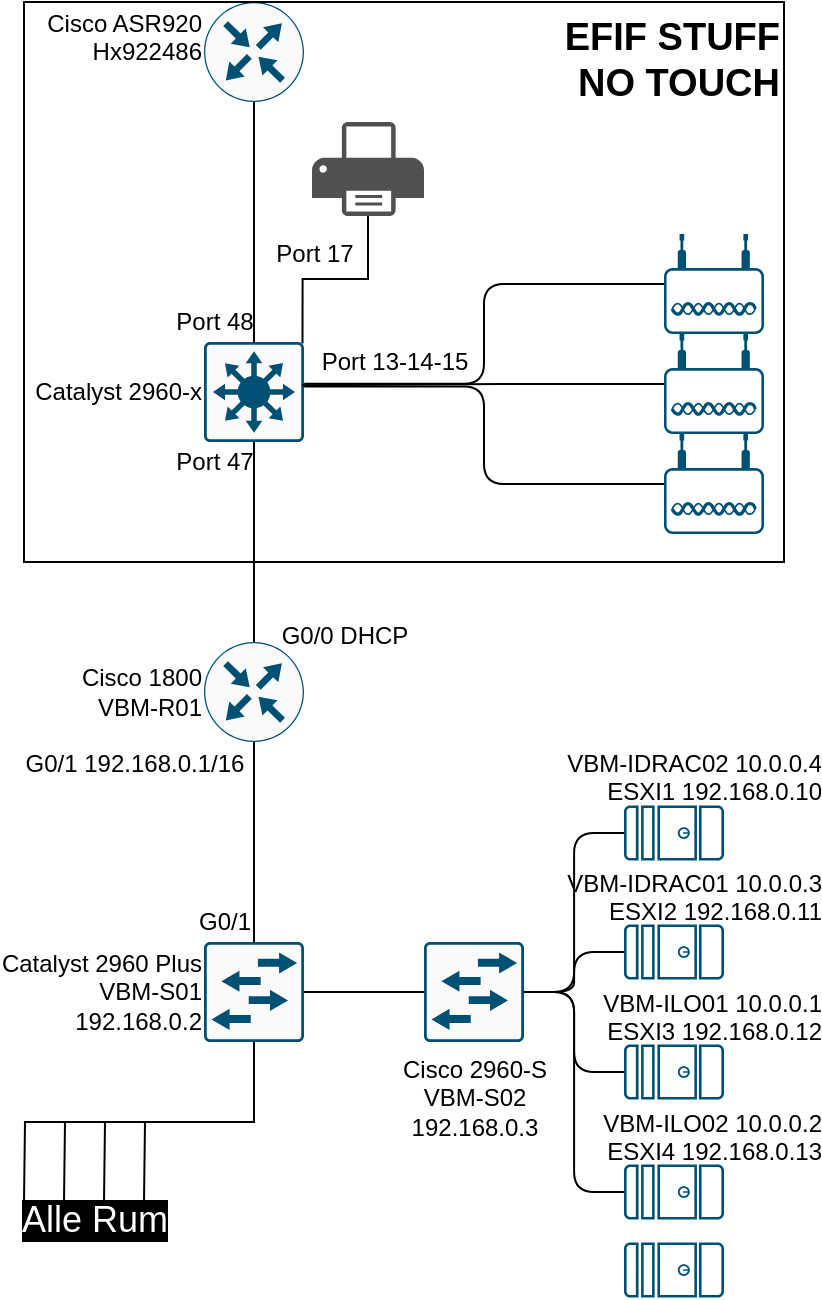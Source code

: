 <mxfile version="15.8.7" type="github">
  <diagram id="ppfziiVVInZV-qy0xaDF" name="Page-1">
    <mxGraphModel dx="1422" dy="780" grid="1" gridSize="10" guides="1" tooltips="1" connect="1" arrows="1" fold="1" page="1" pageScale="1" pageWidth="850" pageHeight="1100" math="0" shadow="0">
      <root>
        <mxCell id="0" />
        <mxCell id="1" parent="0" />
        <mxCell id="5dfUAcdPvlu-0EGSf2Pe-10" style="edgeStyle=orthogonalEdgeStyle;rounded=1;orthogonalLoop=1;jettySize=auto;html=1;entryX=0.5;entryY=0;entryDx=0;entryDy=0;entryPerimeter=0;endArrow=none;endFill=0;strokeColor=default;" parent="1" source="5dfUAcdPvlu-0EGSf2Pe-1" target="5dfUAcdPvlu-0EGSf2Pe-3" edge="1">
          <mxGeometry relative="1" as="geometry" />
        </mxCell>
        <mxCell id="5dfUAcdPvlu-0EGSf2Pe-1" value="&lt;div style=&quot;font-size: 12px;&quot;&gt;Cisco ASR920&lt;br style=&quot;font-size: 12px;&quot;&gt;Hx922486&lt;/div&gt;&lt;div style=&quot;font-size: 12px;&quot;&gt;&lt;br style=&quot;font-size: 12px;&quot;&gt;&lt;/div&gt;" style="sketch=0;points=[[0.5,0,0],[1,0.5,0],[0.5,1,0],[0,0.5,0],[0.145,0.145,0],[0.856,0.145,0],[0.855,0.856,0],[0.145,0.855,0]];verticalLabelPosition=middle;html=1;verticalAlign=middle;aspect=fixed;align=right;pointerEvents=1;shape=mxgraph.cisco19.rect;prIcon=router;fillColor=#FAFAFA;strokeColor=#005073;labelBackgroundColor=none;labelBorderColor=none;horizontal=1;labelPosition=left;fontSize=12;" parent="1" vertex="1">
          <mxGeometry x="410" y="90" width="50" height="50" as="geometry" />
        </mxCell>
        <mxCell id="5dfUAcdPvlu-0EGSf2Pe-9" style="edgeStyle=orthogonalEdgeStyle;rounded=1;orthogonalLoop=1;jettySize=auto;html=1;exitX=0.5;exitY=0;exitDx=0;exitDy=0;exitPerimeter=0;entryX=0.5;entryY=1;entryDx=0;entryDy=0;entryPerimeter=0;endArrow=none;endFill=0;strokeColor=default;" parent="1" source="5dfUAcdPvlu-0EGSf2Pe-2" target="5dfUAcdPvlu-0EGSf2Pe-3" edge="1">
          <mxGeometry relative="1" as="geometry" />
        </mxCell>
        <mxCell id="5dfUAcdPvlu-0EGSf2Pe-2" value="&lt;div&gt;Cisco 1800&lt;/div&gt;&lt;div&gt;VBM-R01&lt;br&gt;&lt;/div&gt;" style="sketch=0;points=[[0.5,0,0],[1,0.5,0],[0.5,1,0],[0,0.5,0],[0.145,0.145,0],[0.856,0.145,0],[0.855,0.856,0],[0.145,0.855,0]];verticalLabelPosition=middle;html=1;verticalAlign=middle;aspect=fixed;align=right;pointerEvents=1;shape=mxgraph.cisco19.rect;prIcon=router;fillColor=#FAFAFA;strokeColor=#005073;labelPosition=left;" parent="1" vertex="1">
          <mxGeometry x="410" y="410" width="50" height="50" as="geometry" />
        </mxCell>
        <mxCell id="KE-paRDOmHkB9Fc1bpKS-12" style="edgeStyle=orthogonalEdgeStyle;rounded=0;orthogonalLoop=1;jettySize=auto;html=1;exitX=0.985;exitY=0.015;exitDx=0;exitDy=0;exitPerimeter=0;fontSize=12;fontColor=default;endArrow=none;endFill=0;" edge="1" parent="1" source="5dfUAcdPvlu-0EGSf2Pe-3" target="KE-paRDOmHkB9Fc1bpKS-11">
          <mxGeometry relative="1" as="geometry" />
        </mxCell>
        <mxCell id="5dfUAcdPvlu-0EGSf2Pe-3" value="Catalyst 2960-x" style="sketch=0;points=[[0.015,0.015,0],[0.985,0.015,0],[0.985,0.985,0],[0.015,0.985,0],[0.25,0,0],[0.5,0,0],[0.75,0,0],[1,0.25,0],[1,0.5,0],[1,0.75,0],[0.75,1,0],[0.5,1,0],[0.25,1,0],[0,0.75,0],[0,0.5,0],[0,0.25,0]];verticalLabelPosition=middle;html=1;verticalAlign=middle;aspect=fixed;align=right;pointerEvents=1;shape=mxgraph.cisco19.rect;prIcon=l3_switch;fillColor=#FAFAFA;strokeColor=#005073;horizontal=1;labelPosition=left;" parent="1" vertex="1">
          <mxGeometry x="410" y="260" width="50" height="50" as="geometry" />
        </mxCell>
        <mxCell id="5dfUAcdPvlu-0EGSf2Pe-8" style="edgeStyle=orthogonalEdgeStyle;rounded=1;orthogonalLoop=1;jettySize=auto;html=1;exitX=0.5;exitY=0;exitDx=0;exitDy=0;exitPerimeter=0;entryX=0.5;entryY=1;entryDx=0;entryDy=0;entryPerimeter=0;endArrow=none;endFill=0;strokeColor=default;" parent="1" source="5dfUAcdPvlu-0EGSf2Pe-4" target="5dfUAcdPvlu-0EGSf2Pe-2" edge="1">
          <mxGeometry relative="1" as="geometry" />
        </mxCell>
        <mxCell id="5dfUAcdPvlu-0EGSf2Pe-37" style="edgeStyle=orthogonalEdgeStyle;rounded=1;orthogonalLoop=1;jettySize=auto;html=1;entryX=0;entryY=0.5;entryDx=0;entryDy=0;entryPerimeter=0;fontSize=12;endArrow=none;endFill=0;strokeColor=default;" parent="1" source="5dfUAcdPvlu-0EGSf2Pe-4" target="5dfUAcdPvlu-0EGSf2Pe-5" edge="1">
          <mxGeometry relative="1" as="geometry" />
        </mxCell>
        <mxCell id="KE-paRDOmHkB9Fc1bpKS-16" style="edgeStyle=orthogonalEdgeStyle;rounded=0;orthogonalLoop=1;jettySize=auto;html=1;exitX=0.5;exitY=1;exitDx=0;exitDy=0;exitPerimeter=0;fontSize=12;fontColor=default;endArrow=none;endFill=0;" edge="1" parent="1" source="5dfUAcdPvlu-0EGSf2Pe-4">
          <mxGeometry relative="1" as="geometry">
            <mxPoint x="320" y="690" as="targetPoint" />
          </mxGeometry>
        </mxCell>
        <mxCell id="KE-paRDOmHkB9Fc1bpKS-17" style="edgeStyle=orthogonalEdgeStyle;rounded=0;orthogonalLoop=1;jettySize=auto;html=1;exitX=0.5;exitY=1;exitDx=0;exitDy=0;exitPerimeter=0;fontSize=12;fontColor=default;endArrow=none;endFill=0;" edge="1" parent="1" source="5dfUAcdPvlu-0EGSf2Pe-4">
          <mxGeometry relative="1" as="geometry">
            <mxPoint x="340" y="690" as="targetPoint" />
          </mxGeometry>
        </mxCell>
        <mxCell id="KE-paRDOmHkB9Fc1bpKS-18" style="edgeStyle=orthogonalEdgeStyle;rounded=0;orthogonalLoop=1;jettySize=auto;html=1;exitX=0.5;exitY=1;exitDx=0;exitDy=0;exitPerimeter=0;fontSize=12;fontColor=default;endArrow=none;endFill=0;" edge="1" parent="1" source="5dfUAcdPvlu-0EGSf2Pe-4">
          <mxGeometry relative="1" as="geometry">
            <mxPoint x="360" y="690" as="targetPoint" />
          </mxGeometry>
        </mxCell>
        <mxCell id="KE-paRDOmHkB9Fc1bpKS-19" style="edgeStyle=orthogonalEdgeStyle;rounded=0;orthogonalLoop=1;jettySize=auto;html=1;exitX=0.5;exitY=1;exitDx=0;exitDy=0;exitPerimeter=0;fontSize=12;fontColor=default;endArrow=none;endFill=0;" edge="1" parent="1" source="5dfUAcdPvlu-0EGSf2Pe-4">
          <mxGeometry relative="1" as="geometry">
            <mxPoint x="380" y="690" as="targetPoint" />
          </mxGeometry>
        </mxCell>
        <mxCell id="5dfUAcdPvlu-0EGSf2Pe-4" value="&lt;div&gt;Catalyst 2960 Plus&lt;/div&gt;&lt;div&gt;VBM-S01&lt;br&gt;&lt;/div&gt;&lt;div&gt;192.168.0.2&lt;br&gt;&lt;/div&gt;" style="sketch=0;points=[[0.015,0.015,0],[0.985,0.015,0],[0.985,0.985,0],[0.015,0.985,0],[0.25,0,0],[0.5,0,0],[0.75,0,0],[1,0.25,0],[1,0.5,0],[1,0.75,0],[0.75,1,0],[0.5,1,0],[0.25,1,0],[0,0.75,0],[0,0.5,0],[0,0.25,0]];verticalLabelPosition=middle;html=1;verticalAlign=middle;aspect=fixed;align=right;pointerEvents=1;shape=mxgraph.cisco19.rect;prIcon=l2_switch;fillColor=#FAFAFA;strokeColor=#005073;labelPosition=left;" parent="1" vertex="1">
          <mxGeometry x="410" y="560" width="50" height="50" as="geometry" />
        </mxCell>
        <mxCell id="5dfUAcdPvlu-0EGSf2Pe-38" style="edgeStyle=orthogonalEdgeStyle;rounded=1;orthogonalLoop=1;jettySize=auto;html=1;exitX=1;exitY=0.5;exitDx=0;exitDy=0;exitPerimeter=0;entryX=0.5;entryY=1;entryDx=0;entryDy=0;entryPerimeter=0;fontSize=12;endArrow=none;endFill=0;strokeColor=default;" parent="1" source="5dfUAcdPvlu-0EGSf2Pe-5" target="5dfUAcdPvlu-0EGSf2Pe-31" edge="1">
          <mxGeometry relative="1" as="geometry" />
        </mxCell>
        <mxCell id="5dfUAcdPvlu-0EGSf2Pe-5" value="&lt;div&gt;Cisco 2960-S&lt;br&gt;&lt;/div&gt;&lt;div&gt;VBM-S02&lt;/div&gt;&lt;div&gt;192.168.0.3&lt;br&gt;&lt;/div&gt;" style="sketch=0;points=[[0.015,0.015,0],[0.985,0.015,0],[0.985,0.985,0],[0.015,0.985,0],[0.25,0,0],[0.5,0,0],[0.75,0,0],[1,0.25,0],[1,0.5,0],[1,0.75,0],[0.75,1,0],[0.5,1,0],[0.25,1,0],[0,0.75,0],[0,0.5,0],[0,0.25,0]];verticalLabelPosition=bottom;html=1;verticalAlign=top;aspect=fixed;align=center;pointerEvents=1;shape=mxgraph.cisco19.rect;prIcon=l2_switch;fillColor=#FAFAFA;strokeColor=#005073;" parent="1" vertex="1">
          <mxGeometry x="520" y="560" width="50" height="50" as="geometry" />
        </mxCell>
        <mxCell id="5dfUAcdPvlu-0EGSf2Pe-23" style="edgeStyle=orthogonalEdgeStyle;rounded=1;orthogonalLoop=1;jettySize=auto;html=1;entryX=1.002;entryY=0.417;entryDx=0;entryDy=0;entryPerimeter=0;fontSize=12;endArrow=none;endFill=0;strokeColor=default;" parent="1" source="5dfUAcdPvlu-0EGSf2Pe-12" target="5dfUAcdPvlu-0EGSf2Pe-3" edge="1">
          <mxGeometry relative="1" as="geometry" />
        </mxCell>
        <mxCell id="5dfUAcdPvlu-0EGSf2Pe-22" style="edgeStyle=orthogonalEdgeStyle;rounded=1;orthogonalLoop=1;jettySize=auto;html=1;entryX=0.98;entryY=0.433;entryDx=0;entryDy=0;entryPerimeter=0;fontSize=12;endArrow=none;endFill=0;strokeColor=default;" parent="1" source="5dfUAcdPvlu-0EGSf2Pe-13" target="5dfUAcdPvlu-0EGSf2Pe-3" edge="1">
          <mxGeometry relative="1" as="geometry" />
        </mxCell>
        <mxCell id="5dfUAcdPvlu-0EGSf2Pe-21" style="edgeStyle=orthogonalEdgeStyle;rounded=1;orthogonalLoop=1;jettySize=auto;html=1;entryX=1.002;entryY=0.444;entryDx=0;entryDy=0;entryPerimeter=0;fontSize=12;endArrow=none;endFill=0;strokeColor=default;" parent="1" source="5dfUAcdPvlu-0EGSf2Pe-14" target="5dfUAcdPvlu-0EGSf2Pe-3" edge="1">
          <mxGeometry relative="1" as="geometry" />
        </mxCell>
        <mxCell id="5dfUAcdPvlu-0EGSf2Pe-25" value="" style="group" parent="1" vertex="1" connectable="0">
          <mxGeometry x="640" y="206" width="50" height="150" as="geometry" />
        </mxCell>
        <mxCell id="5dfUAcdPvlu-0EGSf2Pe-12" value="" style="points=[[0.03,0.36,0],[0.18,0,0],[0.5,0.34,0],[0.82,0,0],[0.97,0.36,0],[1,0.67,0],[0.975,0.975,0],[0.5,1,0],[0.025,0.975,0],[0,0.67,0]];verticalLabelPosition=bottom;sketch=0;html=1;verticalAlign=top;aspect=fixed;align=center;pointerEvents=1;shape=mxgraph.cisco19.wireless_access_point;fillColor=#005073;strokeColor=none;labelBackgroundColor=none;fontSize=12;" parent="5dfUAcdPvlu-0EGSf2Pe-25" vertex="1">
          <mxGeometry width="50" height="50" as="geometry" />
        </mxCell>
        <mxCell id="5dfUAcdPvlu-0EGSf2Pe-13" value="" style="points=[[0.03,0.36,0],[0.18,0,0],[0.5,0.34,0],[0.82,0,0],[0.97,0.36,0],[1,0.67,0],[0.975,0.975,0],[0.5,1,0],[0.025,0.975,0],[0,0.67,0]];verticalLabelPosition=bottom;sketch=0;html=1;verticalAlign=top;aspect=fixed;align=center;pointerEvents=1;shape=mxgraph.cisco19.wireless_access_point;fillColor=#005073;strokeColor=none;labelBackgroundColor=none;fontSize=12;" parent="5dfUAcdPvlu-0EGSf2Pe-25" vertex="1">
          <mxGeometry y="50" width="50" height="50" as="geometry" />
        </mxCell>
        <mxCell id="5dfUAcdPvlu-0EGSf2Pe-14" value="" style="points=[[0.03,0.36,0],[0.18,0,0],[0.5,0.34,0],[0.82,0,0],[0.97,0.36,0],[1,0.67,0],[0.975,0.975,0],[0.5,1,0],[0.025,0.975,0],[0,0.67,0]];verticalLabelPosition=bottom;sketch=0;html=1;verticalAlign=top;aspect=fixed;align=center;pointerEvents=1;shape=mxgraph.cisco19.wireless_access_point;fillColor=#005073;strokeColor=none;labelBackgroundColor=none;fontSize=12;" parent="5dfUAcdPvlu-0EGSf2Pe-25" vertex="1">
          <mxGeometry y="100" width="50" height="50" as="geometry" />
        </mxCell>
        <mxCell id="5dfUAcdPvlu-0EGSf2Pe-41" style="edgeStyle=orthogonalEdgeStyle;rounded=1;orthogonalLoop=1;jettySize=auto;html=1;exitX=0.5;exitY=1;exitDx=0;exitDy=0;exitPerimeter=0;entryX=1;entryY=0.5;entryDx=0;entryDy=0;entryPerimeter=0;fontSize=12;endArrow=none;endFill=0;strokeColor=default;" parent="1" source="5dfUAcdPvlu-0EGSf2Pe-28" target="5dfUAcdPvlu-0EGSf2Pe-5" edge="1">
          <mxGeometry relative="1" as="geometry" />
        </mxCell>
        <mxCell id="5dfUAcdPvlu-0EGSf2Pe-28" value="&lt;div&gt;VBM-ILO02 10.0.0.2&lt;/div&gt;&lt;div&gt;ESXI4 192.168.0.13&lt;/div&gt;" style="sketch=0;points=[[0.015,0.015,0],[0.985,0.015,0],[0.985,0.985,0],[0.015,0.985,0],[0.25,0,0],[0.5,0,0],[0.75,0,0],[1,0.25,0],[1,0.5,0],[1,0.75,0],[0.75,1,0],[0.5,1,0],[0.25,1,0],[0,0.75,0],[0,0.5,0],[0,0.25,0]];verticalLabelPosition=bottom;html=1;verticalAlign=top;aspect=fixed;align=right;pointerEvents=1;shape=mxgraph.cisco19.server;fillColor=#005073;strokeColor=none;labelBackgroundColor=none;fontSize=12;rotation=90;horizontal=0;labelPosition=left;spacingTop=-7;" parent="1" vertex="1">
          <mxGeometry x="631.25" y="660" width="27.5" height="50" as="geometry" />
        </mxCell>
        <mxCell id="5dfUAcdPvlu-0EGSf2Pe-40" style="edgeStyle=orthogonalEdgeStyle;rounded=1;orthogonalLoop=1;jettySize=auto;html=1;exitX=0.5;exitY=1;exitDx=0;exitDy=0;exitPerimeter=0;entryX=1;entryY=0.5;entryDx=0;entryDy=0;entryPerimeter=0;fontSize=12;endArrow=none;endFill=0;strokeColor=default;" parent="1" source="5dfUAcdPvlu-0EGSf2Pe-29" target="5dfUAcdPvlu-0EGSf2Pe-5" edge="1">
          <mxGeometry relative="1" as="geometry" />
        </mxCell>
        <mxCell id="5dfUAcdPvlu-0EGSf2Pe-29" value="&lt;div&gt;VBM-ILO01 10.0.0.1&lt;/div&gt;&lt;div&gt;ESXI3 192.168.0.12&lt;/div&gt;" style="sketch=0;points=[[0.015,0.015,0],[0.985,0.015,0],[0.985,0.985,0],[0.015,0.985,0],[0.25,0,0],[0.5,0,0],[0.75,0,0],[1,0.25,0],[1,0.5,0],[1,0.75,0],[0.75,1,0],[0.5,1,0],[0.25,1,0],[0,0.75,0],[0,0.5,0],[0,0.25,0]];verticalLabelPosition=bottom;html=1;verticalAlign=top;aspect=fixed;align=right;pointerEvents=1;shape=mxgraph.cisco19.server;fillColor=#005073;strokeColor=none;labelBackgroundColor=none;fontSize=12;rotation=90;horizontal=0;labelPosition=left;spacingTop=-7;" parent="1" vertex="1">
          <mxGeometry x="631.25" y="600" width="27.5" height="50" as="geometry" />
        </mxCell>
        <mxCell id="5dfUAcdPvlu-0EGSf2Pe-39" style="edgeStyle=orthogonalEdgeStyle;rounded=1;orthogonalLoop=1;jettySize=auto;html=1;exitX=0.5;exitY=1;exitDx=0;exitDy=0;exitPerimeter=0;entryX=1;entryY=0.5;entryDx=0;entryDy=0;entryPerimeter=0;fontSize=12;endArrow=none;endFill=0;strokeColor=default;" parent="1" source="5dfUAcdPvlu-0EGSf2Pe-30" target="5dfUAcdPvlu-0EGSf2Pe-5" edge="1">
          <mxGeometry relative="1" as="geometry" />
        </mxCell>
        <mxCell id="5dfUAcdPvlu-0EGSf2Pe-30" value="&lt;div&gt;VBM-IDRAC01 10.0.0.3&lt;/div&gt;&lt;div&gt;ESXI2 192.168.0.11&lt;br&gt;&lt;/div&gt;" style="sketch=0;points=[[0.015,0.015,0],[0.985,0.015,0],[0.985,0.985,0],[0.015,0.985,0],[0.25,0,0],[0.5,0,0],[0.75,0,0],[1,0.25,0],[1,0.5,0],[1,0.75,0],[0.75,1,0],[0.5,1,0],[0.25,1,0],[0,0.75,0],[0,0.5,0],[0,0.25,0]];verticalLabelPosition=bottom;html=1;verticalAlign=top;aspect=fixed;align=right;pointerEvents=1;shape=mxgraph.cisco19.server;fillColor=#005073;strokeColor=none;labelBackgroundColor=none;fontSize=12;rotation=90;horizontal=0;labelPosition=left;spacingTop=-7;" parent="1" vertex="1">
          <mxGeometry x="631.25" y="540" width="27.5" height="50" as="geometry" />
        </mxCell>
        <mxCell id="KE-paRDOmHkB9Fc1bpKS-1" value="&lt;div style=&quot;font-size: 19px;&quot;&gt;EFIF STUFF&lt;/div&gt;&lt;div style=&quot;font-size: 19px;&quot;&gt;NO TOUCH&lt;br style=&quot;font-size: 19px;&quot;&gt;&lt;/div&gt;" style="rounded=0;whiteSpace=wrap;html=1;fontColor=default;fillColor=none;fontSize=19;fontStyle=1;align=right;horizontal=1;verticalAlign=top;" vertex="1" parent="1">
          <mxGeometry x="320" y="90" width="380" height="280" as="geometry" />
        </mxCell>
        <mxCell id="5dfUAcdPvlu-0EGSf2Pe-31" value="&lt;div&gt;VBM-IDRAC02 10.0.0.4&lt;/div&gt;&lt;div&gt;ESXI1 192.168.0.10&lt;br&gt;&lt;/div&gt;" style="sketch=0;points=[[0.015,0.015,0],[0.985,0.015,0],[0.985,0.985,0],[0.015,0.985,0],[0.25,0,0],[0.5,0,0],[0.75,0,0],[1,0.25,0],[1,0.5,0],[1,0.75,0],[0.75,1,0],[0.5,1,0],[0.25,1,0],[0,0.75,0],[0,0.5,0],[0,0.25,0]];verticalLabelPosition=bottom;html=1;verticalAlign=top;aspect=fixed;align=right;pointerEvents=1;shape=mxgraph.cisco19.server;fillColor=#005073;strokeColor=none;labelBackgroundColor=none;fontSize=12;rotation=90;horizontal=0;labelPosition=left;spacingTop=-7;" parent="1" vertex="1">
          <mxGeometry x="631.25" y="480.5" width="27.5" height="50" as="geometry" />
        </mxCell>
        <mxCell id="5dfUAcdPvlu-0EGSf2Pe-42" value="" style="sketch=0;points=[[0.015,0.015,0],[0.985,0.015,0],[0.985,0.985,0],[0.015,0.985,0],[0.25,0,0],[0.5,0,0],[0.75,0,0],[1,0.25,0],[1,0.5,0],[1,0.75,0],[0.75,1,0],[0.5,1,0],[0.25,1,0],[0,0.75,0],[0,0.5,0],[0,0.25,0]];verticalLabelPosition=bottom;html=1;verticalAlign=top;aspect=fixed;align=center;pointerEvents=1;shape=mxgraph.cisco19.server;fillColor=#005073;strokeColor=none;labelBackgroundColor=none;fontSize=12;rotation=90;" parent="1" vertex="1">
          <mxGeometry x="631.25" y="699" width="27.5" height="50" as="geometry" />
        </mxCell>
        <mxCell id="KE-paRDOmHkB9Fc1bpKS-2" value="&lt;font style=&quot;font-size: 12px&quot;&gt;G0/0 DHCP&lt;/font&gt;" style="text;html=1;align=center;verticalAlign=middle;resizable=0;points=[];autosize=1;strokeColor=none;fillColor=none;fontSize=19;fontColor=default;" vertex="1" parent="1">
          <mxGeometry x="440" y="390" width="80" height="30" as="geometry" />
        </mxCell>
        <mxCell id="KE-paRDOmHkB9Fc1bpKS-3" value="G0/1 192.168.0.1/16" style="text;html=1;align=center;verticalAlign=middle;resizable=0;points=[];autosize=1;strokeColor=none;fillColor=none;fontSize=12;fontColor=default;" vertex="1" parent="1">
          <mxGeometry x="310" y="460.5" width="130" height="20" as="geometry" />
        </mxCell>
        <mxCell id="KE-paRDOmHkB9Fc1bpKS-7" value="G0/1" style="text;html=1;align=center;verticalAlign=middle;resizable=0;points=[];autosize=1;strokeColor=none;fillColor=none;fontSize=12;fontColor=default;" vertex="1" parent="1">
          <mxGeometry x="400" y="540" width="40" height="20" as="geometry" />
        </mxCell>
        <mxCell id="KE-paRDOmHkB9Fc1bpKS-8" value="Port 47" style="text;html=1;align=center;verticalAlign=middle;resizable=0;points=[];autosize=1;strokeColor=none;fillColor=none;fontSize=12;fontColor=default;" vertex="1" parent="1">
          <mxGeometry x="390" y="310" width="50" height="20" as="geometry" />
        </mxCell>
        <mxCell id="KE-paRDOmHkB9Fc1bpKS-9" value="Port 48" style="text;html=1;align=center;verticalAlign=middle;resizable=0;points=[];autosize=1;strokeColor=none;fillColor=none;fontSize=12;fontColor=default;" vertex="1" parent="1">
          <mxGeometry x="390" y="240" width="50" height="20" as="geometry" />
        </mxCell>
        <mxCell id="KE-paRDOmHkB9Fc1bpKS-11" value="" style="sketch=0;pointerEvents=1;shadow=0;dashed=0;html=1;strokeColor=none;fillColor=#505050;labelPosition=center;verticalLabelPosition=bottom;verticalAlign=top;outlineConnect=0;align=center;shape=mxgraph.office.devices.printer;fontSize=12;fontColor=default;" vertex="1" parent="1">
          <mxGeometry x="464" y="150" width="56" height="47" as="geometry" />
        </mxCell>
        <mxCell id="KE-paRDOmHkB9Fc1bpKS-13" value="Port 17" style="text;html=1;align=center;verticalAlign=middle;resizable=0;points=[];autosize=1;strokeColor=none;fillColor=none;fontSize=12;fontColor=default;" vertex="1" parent="1">
          <mxGeometry x="440" y="206" width="50" height="20" as="geometry" />
        </mxCell>
        <mxCell id="KE-paRDOmHkB9Fc1bpKS-15" value="Port 13-14-15" style="text;html=1;align=center;verticalAlign=middle;resizable=0;points=[];autosize=1;strokeColor=none;fillColor=none;fontSize=12;fontColor=default;" vertex="1" parent="1">
          <mxGeometry x="460" y="260" width="90" height="20" as="geometry" />
        </mxCell>
        <mxCell id="KE-paRDOmHkB9Fc1bpKS-20" value="Alle Rum" style="text;html=1;align=center;verticalAlign=middle;resizable=0;points=[];autosize=1;strokeColor=none;fillColor=none;fontSize=18;fontColor=#FFFFFF;labelBackgroundColor=#000000;" vertex="1" parent="1">
          <mxGeometry x="310" y="684" width="90" height="30" as="geometry" />
        </mxCell>
      </root>
    </mxGraphModel>
  </diagram>
</mxfile>
